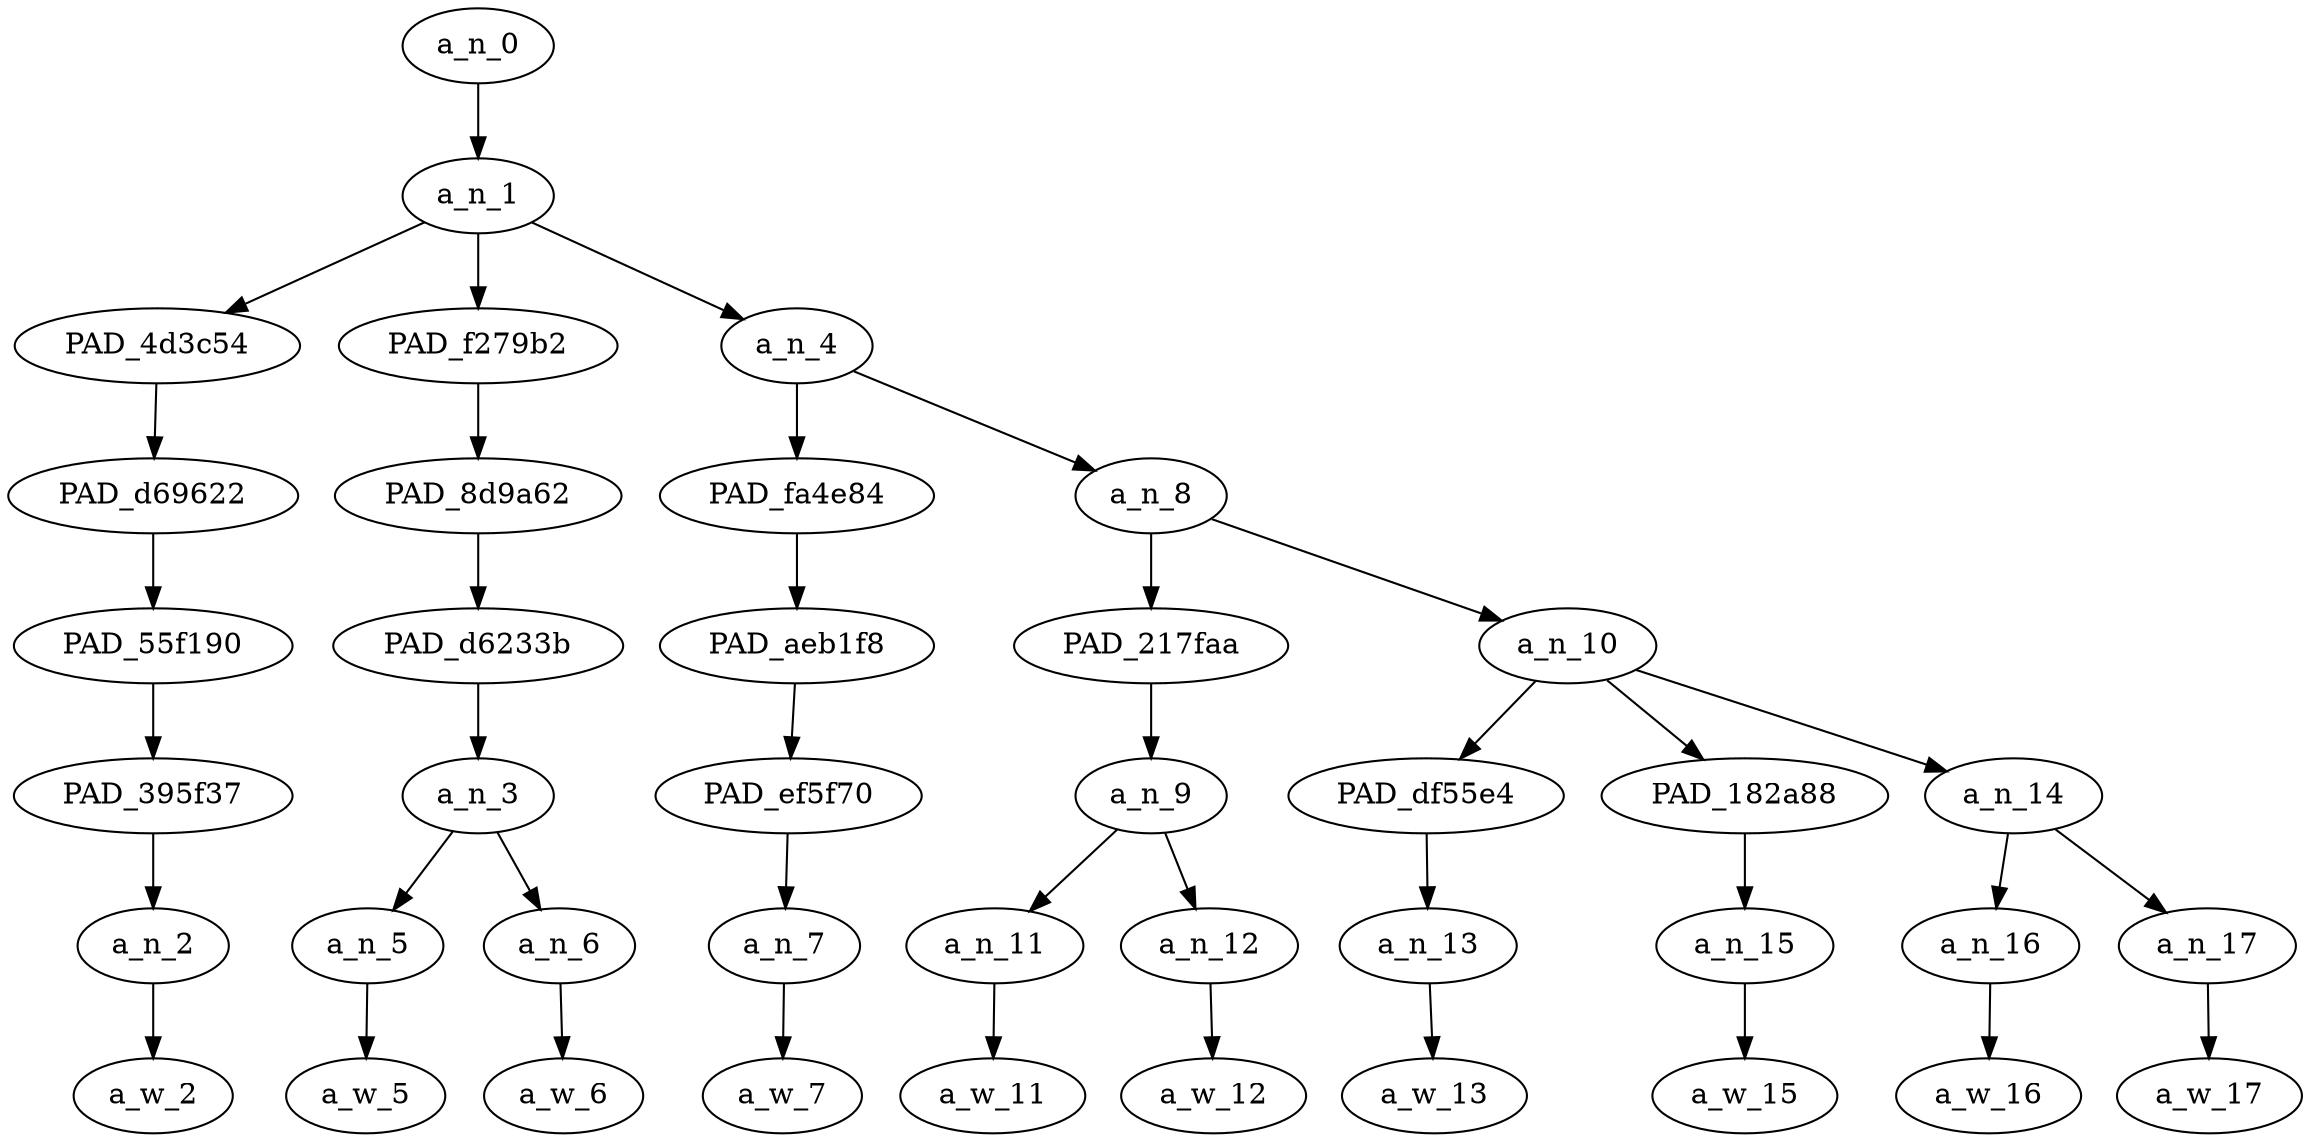 strict digraph "" {
	a_n_0	[div_dir=1,
		index=0,
		level=7,
		pos="2.0,7!",
		text_span="[0, 1, 2, 3, 4, 5, 6, 7, 8, 9]",
		value=1.00000002];
	a_n_1	[div_dir=1,
		index=0,
		level=6,
		pos="2.0,6!",
		text_span="[0, 1, 2, 3, 4, 5, 6, 7, 8, 9]",
		value=0.99994545];
	a_n_0 -> a_n_1;
	PAD_4d3c54	[div_dir=-1,
		index=0,
		level=5,
		pos="0.0,5!",
		text_span="[0]",
		value=0.03810037];
	a_n_1 -> PAD_4d3c54;
	PAD_f279b2	[div_dir=1,
		index=1,
		level=5,
		pos="1.5,5!",
		text_span="[1, 2]",
		value=0.28132249];
	a_n_1 -> PAD_f279b2;
	a_n_4	[div_dir=-1,
		index=2,
		level=5,
		pos="4.5,5!",
		text_span="[3, 4, 5, 6, 7, 8, 9]",
		value=0.68046802];
	a_n_1 -> a_n_4;
	PAD_d69622	[div_dir=-1,
		index=0,
		level=4,
		pos="0.0,4!",
		text_span="[0]",
		value=0.03810037];
	PAD_4d3c54 -> PAD_d69622;
	PAD_55f190	[div_dir=-1,
		index=0,
		level=3,
		pos="0.0,3!",
		text_span="[0]",
		value=0.03810037];
	PAD_d69622 -> PAD_55f190;
	PAD_395f37	[div_dir=-1,
		index=0,
		level=2,
		pos="0.0,2!",
		text_span="[0]",
		value=0.03810037];
	PAD_55f190 -> PAD_395f37;
	a_n_2	[div_dir=-1,
		index=0,
		level=1,
		pos="0.0,1!",
		text_span="[0]",
		value=0.03810037];
	PAD_395f37 -> a_n_2;
	a_w_2	[div_dir=0,
		index=0,
		level=0,
		pos="0,0!",
		text_span="[0]",
		value=put];
	a_n_2 -> a_w_2;
	PAD_8d9a62	[div_dir=1,
		index=1,
		level=4,
		pos="1.5,4!",
		text_span="[1, 2]",
		value=0.28132249];
	PAD_f279b2 -> PAD_8d9a62;
	PAD_d6233b	[div_dir=1,
		index=1,
		level=3,
		pos="1.5,3!",
		text_span="[1, 2]",
		value=0.28132249];
	PAD_8d9a62 -> PAD_d6233b;
	a_n_3	[div_dir=1,
		index=1,
		level=2,
		pos="1.5,2!",
		text_span="[1, 2]",
		value=0.28132249];
	PAD_d6233b -> a_n_3;
	a_n_5	[div_dir=-1,
		index=1,
		level=1,
		pos="1.0,1!",
		text_span="[1]",
		value=0.05793501];
	a_n_3 -> a_n_5;
	a_n_6	[div_dir=1,
		index=2,
		level=1,
		pos="2.0,1!",
		text_span="[2]",
		value=0.22307327];
	a_n_3 -> a_n_6;
	a_w_5	[div_dir=0,
		index=1,
		level=0,
		pos="1,0!",
		text_span="[1]",
		value=the];
	a_n_5 -> a_w_5;
	a_w_6	[div_dir=0,
		index=2,
		level=0,
		pos="2,0!",
		text_span="[2]",
		value=thooka];
	a_n_6 -> a_w_6;
	PAD_fa4e84	[div_dir=-1,
		index=2,
		level=4,
		pos="3.0,4!",
		text_span="[3]",
		value=0.05858086];
	a_n_4 -> PAD_fa4e84;
	a_n_8	[div_dir=-1,
		index=3,
		level=4,
		pos="6.0,4!",
		text_span="[4, 5, 6, 7, 8, 9]",
		value=0.62178640];
	a_n_4 -> a_n_8;
	PAD_aeb1f8	[div_dir=-1,
		index=2,
		level=3,
		pos="3.0,3!",
		text_span="[3]",
		value=0.05858086];
	PAD_fa4e84 -> PAD_aeb1f8;
	PAD_ef5f70	[div_dir=-1,
		index=2,
		level=2,
		pos="3.0,2!",
		text_span="[3]",
		value=0.05858086];
	PAD_aeb1f8 -> PAD_ef5f70;
	a_n_7	[div_dir=-1,
		index=3,
		level=1,
		pos="3.0,1!",
		text_span="[3]",
		value=0.05858086];
	PAD_ef5f70 -> a_n_7;
	a_w_7	[div_dir=0,
		index=3,
		level=0,
		pos="3,0!",
		text_span="[3]",
		value=down];
	a_n_7 -> a_w_7;
	PAD_217faa	[div_dir=-1,
		index=3,
		level=3,
		pos="4.5,3!",
		text_span="[4, 5]",
		value=0.40835330];
	a_n_8 -> PAD_217faa;
	a_n_10	[div_dir=-1,
		index=4,
		level=3,
		pos="7.5,3!",
		text_span="[6, 7, 8, 9]",
		value=0.21335638];
	a_n_8 -> a_n_10;
	a_n_9	[div_dir=-1,
		index=3,
		level=2,
		pos="4.5,2!",
		text_span="[4, 5]",
		value=0.40835330];
	PAD_217faa -> a_n_9;
	a_n_11	[div_dir=-1,
		index=4,
		level=1,
		pos="4.0,1!",
		text_span="[4]",
		value=0.16200044];
	a_n_9 -> a_n_11;
	a_n_12	[div_dir=1,
		index=5,
		level=1,
		pos="5.0,1!",
		text_span="[5]",
		value=0.24626470];
	a_n_9 -> a_n_12;
	a_w_11	[div_dir=0,
		index=4,
		level=0,
		pos="4,0!",
		text_span="[4]",
		value=pussy];
	a_n_11 -> a_w_11;
	a_w_12	[div_dir=0,
		index=5,
		level=0,
		pos="5,0!",
		text_span="[5]",
		value=nigga];
	a_n_12 -> a_w_12;
	PAD_df55e4	[div_dir=-1,
		index=4,
		level=2,
		pos="6.0,2!",
		text_span="[6]",
		value=0.04685827];
	a_n_10 -> PAD_df55e4;
	PAD_182a88	[div_dir=1,
		index=6,
		level=2,
		pos="9.0,2!",
		text_span="[9]",
		value=0.03808596];
	a_n_10 -> PAD_182a88;
	a_n_14	[div_dir=-1,
		index=5,
		level=2,
		pos="7.5,2!",
		text_span="[7, 8]",
		value=0.12838746];
	a_n_10 -> a_n_14;
	a_n_13	[div_dir=-1,
		index=6,
		level=1,
		pos="6.0,1!",
		text_span="[6]",
		value=0.04685827];
	PAD_df55e4 -> a_n_13;
	a_w_13	[div_dir=0,
		index=6,
		level=0,
		pos="6,0!",
		text_span="[6]",
		value=put1];
	a_n_13 -> a_w_13;
	a_n_15	[div_dir=1,
		index=9,
		level=1,
		pos="9.0,1!",
		text_span="[9]",
		value=0.03808596];
	PAD_182a88 -> a_n_15;
	a_w_15	[div_dir=0,
		index=9,
		level=0,
		pos="9,0!",
		text_span="[9]",
		value=up];
	a_n_15 -> a_w_15;
	a_n_16	[div_dir=1,
		index=7,
		level=1,
		pos="7.0,1!",
		text_span="[7]",
		value=0.06382559];
	a_n_14 -> a_n_16;
	a_n_17	[div_dir=-1,
		index=8,
		level=1,
		pos="8.0,1!",
		text_span="[8]",
		value=0.06450962];
	a_n_14 -> a_n_17;
	a_w_16	[div_dir=0,
		index=7,
		level=0,
		pos="7,0!",
		text_span="[7]",
		value=yo];
	a_n_16 -> a_w_16;
	a_w_17	[div_dir=0,
		index=8,
		level=0,
		pos="8,0!",
		text_span="[8]",
		value=fist];
	a_n_17 -> a_w_17;
}
